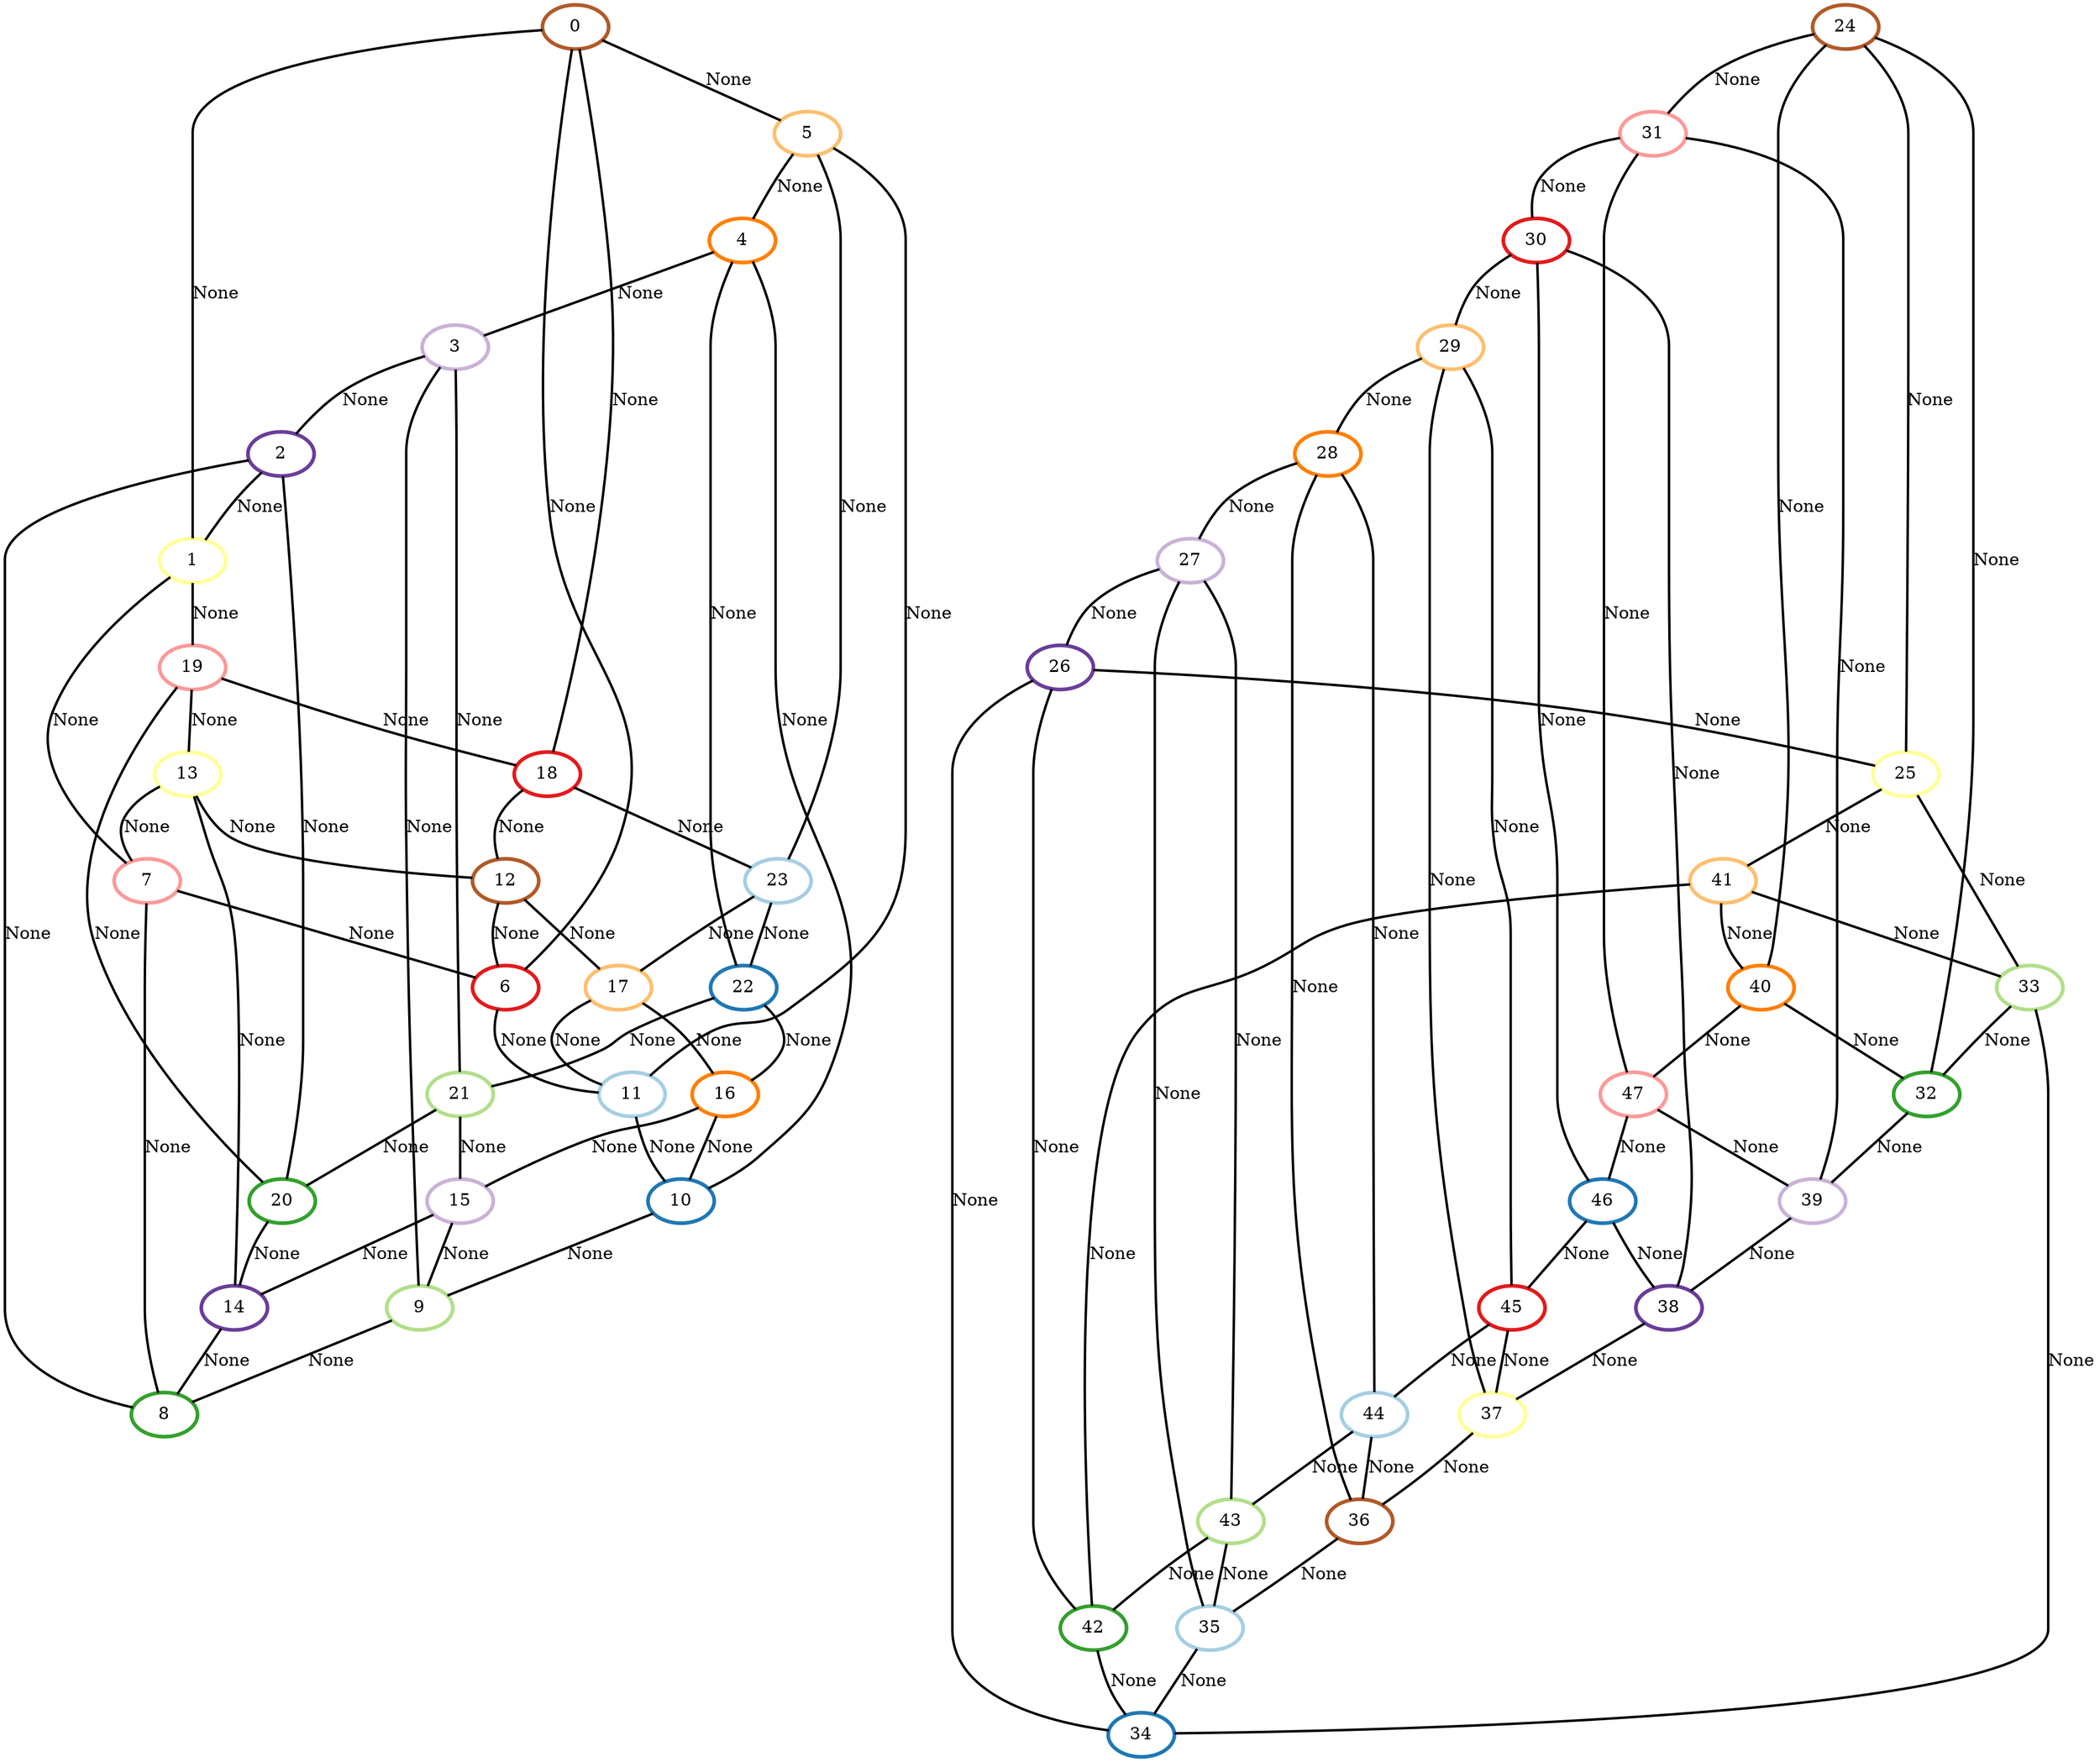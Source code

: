 graph G {
    0 [penwidth=3,label="0",color=12, colorscheme=paired12]
    1 [penwidth=3,label="1",color=11, colorscheme=paired12]
    2 [penwidth=3,label="2",color=10, colorscheme=paired12]
    3 [penwidth=3,label="3",color=9, colorscheme=paired12]
    4 [penwidth=3,label="4",color=8, colorscheme=paired12]
    5 [penwidth=3,label="5",color=7, colorscheme=paired12]
    6 [penwidth=3,label="6",color=6, colorscheme=paired12]
    7 [penwidth=3,label="7",color=5, colorscheme=paired12]
    8 [penwidth=3,label="8",color=4, colorscheme=paired12]
    9 [penwidth=3,label="9",color=3, colorscheme=paired12]
    10 [penwidth=3,label="10",color=2, colorscheme=paired12]
    11 [penwidth=3,label="11",color=1, colorscheme=paired12]
    12 [penwidth=3,label="12",color=12, colorscheme=paired12]
    13 [penwidth=3,label="13",color=11, colorscheme=paired12]
    14 [penwidth=3,label="14",color=10, colorscheme=paired12]
    15 [penwidth=3,label="15",color=9, colorscheme=paired12]
    16 [penwidth=3,label="16",color=8, colorscheme=paired12]
    17 [penwidth=3,label="17",color=7, colorscheme=paired12]
    18 [penwidth=3,label="18",color=6, colorscheme=paired12]
    19 [penwidth=3,label="19",color=5, colorscheme=paired12]
    20 [penwidth=3,label="20",color=4, colorscheme=paired12]
    21 [penwidth=3,label="21",color=3, colorscheme=paired12]
    22 [penwidth=3,label="22",color=2, colorscheme=paired12]
    23 [penwidth=3,label="23",color=1, colorscheme=paired12]
    24 [penwidth=3,label="24",color=12, colorscheme=paired12]
    25 [penwidth=3,label="25",color=11, colorscheme=paired12]
    26 [penwidth=3,label="26",color=10, colorscheme=paired12]
    27 [penwidth=3,label="27",color=9, colorscheme=paired12]
    28 [penwidth=3,label="28",color=8, colorscheme=paired12]
    29 [penwidth=3,label="29",color=7, colorscheme=paired12]
    30 [penwidth=3,label="30",color=6, colorscheme=paired12]
    31 [penwidth=3,label="31",color=5, colorscheme=paired12]
    32 [penwidth=3,label="32",color=4, colorscheme=paired12]
    33 [penwidth=3,label="33",color=3, colorscheme=paired12]
    34 [penwidth=3,label="34",color=2, colorscheme=paired12]
    35 [penwidth=3,label="35",color=1, colorscheme=paired12]
    36 [penwidth=3,label="36",color=12, colorscheme=paired12]
    37 [penwidth=3,label="37",color=11, colorscheme=paired12]
    38 [penwidth=3,label="38",color=10, colorscheme=paired12]
    39 [penwidth=3,label="39",color=9, colorscheme=paired12]
    40 [penwidth=3,label="40",color=8, colorscheme=paired12]
    41 [penwidth=3,label="41",color=7, colorscheme=paired12]
    42 [penwidth=3,label="42",color=4, colorscheme=paired12]
    43 [penwidth=3,label="43",color=3, colorscheme=paired12]
    44 [penwidth=3,label="44",color=1, colorscheme=paired12]
    45 [penwidth=3,label="45",color=6, colorscheme=paired12]
    46 [penwidth=3,label="46",color=2, colorscheme=paired12]
    47 [penwidth=3,label="47",color=5, colorscheme=paired12]

    1--0 [penwidth=2,label="None"]
    2--1 [penwidth=2,label="None"]
    3--2 [penwidth=2,label="None"]
    4--3 [penwidth=2,label="None"]
    5--4 [penwidth=2,label="None"]
    0--5 [penwidth=2,label="None"]
    7--6 [penwidth=2,label="None"]
    8--7 [penwidth=2,label="None"]
    9--8 [penwidth=2,label="None"]
    10--9 [penwidth=2,label="None"]
    11--10 [penwidth=2,label="None"]
    6--11 [penwidth=2,label="None"]
    13--12 [penwidth=2,label="None"]
    14--13 [penwidth=2,label="None"]
    15--14 [penwidth=2,label="None"]
    16--15 [penwidth=2,label="None"]
    17--16 [penwidth=2,label="None"]
    12--17 [penwidth=2,label="None"]
    19--18 [penwidth=2,label="None"]
    20--19 [penwidth=2,label="None"]
    21--20 [penwidth=2,label="None"]
    22--21 [penwidth=2,label="None"]
    23--22 [penwidth=2,label="None"]
    18--23 [penwidth=2,label="None"]
    6--0 [penwidth=2,label="None"]
    12--6 [penwidth=2,label="None"]
    18--12 [penwidth=2,label="None"]
    0--18 [penwidth=2,label="None"]
    7--1 [penwidth=2,label="None"]
    13--7 [penwidth=2,label="None"]
    19--13 [penwidth=2,label="None"]
    1--19 [penwidth=2,label="None"]
    8--2 [penwidth=2,label="None"]
    14--8 [penwidth=2,label="None"]
    20--14 [penwidth=2,label="None"]
    2--20 [penwidth=2,label="None"]
    9--3 [penwidth=2,label="None"]
    15--9 [penwidth=2,label="None"]
    21--15 [penwidth=2,label="None"]
    3--21 [penwidth=2,label="None"]
    10--4 [penwidth=2,label="None"]
    16--10 [penwidth=2,label="None"]
    22--16 [penwidth=2,label="None"]
    4--22 [penwidth=2,label="None"]
    11--5 [penwidth=2,label="None"]
    17--11 [penwidth=2,label="None"]
    23--17 [penwidth=2,label="None"]
    5--23 [penwidth=2,label="None"]
    25--24 [penwidth=2,label="None"]
    26--25 [penwidth=2,label="None"]
    27--26 [penwidth=2,label="None"]
    28--27 [penwidth=2,label="None"]
    29--28 [penwidth=2,label="None"]
    30--29 [penwidth=2,label="None"]
    31--30 [penwidth=2,label="None"]
    24--31 [penwidth=2,label="None"]
    33--32 [penwidth=2,label="None"]
    34--33 [penwidth=2,label="None"]
    35--34 [penwidth=2,label="None"]
    36--35 [penwidth=2,label="None"]
    37--36 [penwidth=2,label="None"]
    38--37 [penwidth=2,label="None"]
    39--38 [penwidth=2,label="None"]
    32--39 [penwidth=2,label="None"]
    41--40 [penwidth=2,label="None"]
    42--41 [penwidth=2,label="None"]
    43--42 [penwidth=2,label="None"]
    44--43 [penwidth=2,label="None"]
    45--44 [penwidth=2,label="None"]
    46--45 [penwidth=2,label="None"]
    47--46 [penwidth=2,label="None"]
    40--47 [penwidth=2,label="None"]
    32--24 [penwidth=2,label="None"]
    40--32 [penwidth=2,label="None"]
    24--40 [penwidth=2,label="None"]
    33--25 [penwidth=2,label="None"]
    41--33 [penwidth=2,label="None"]
    25--41 [penwidth=2,label="None"]
    34--26 [penwidth=2,label="None"]
    42--34 [penwidth=2,label="None"]
    26--42 [penwidth=2,label="None"]
    35--27 [penwidth=2,label="None"]
    43--35 [penwidth=2,label="None"]
    27--43 [penwidth=2,label="None"]
    36--28 [penwidth=2,label="None"]
    44--36 [penwidth=2,label="None"]
    28--44 [penwidth=2,label="None"]
    37--29 [penwidth=2,label="None"]
    45--37 [penwidth=2,label="None"]
    29--45 [penwidth=2,label="None"]
    38--30 [penwidth=2,label="None"]
    46--38 [penwidth=2,label="None"]
    30--46 [penwidth=2,label="None"]
    39--31 [penwidth=2,label="None"]
    47--39 [penwidth=2,label="None"]
    31--47 [penwidth=2,label="None"]
}